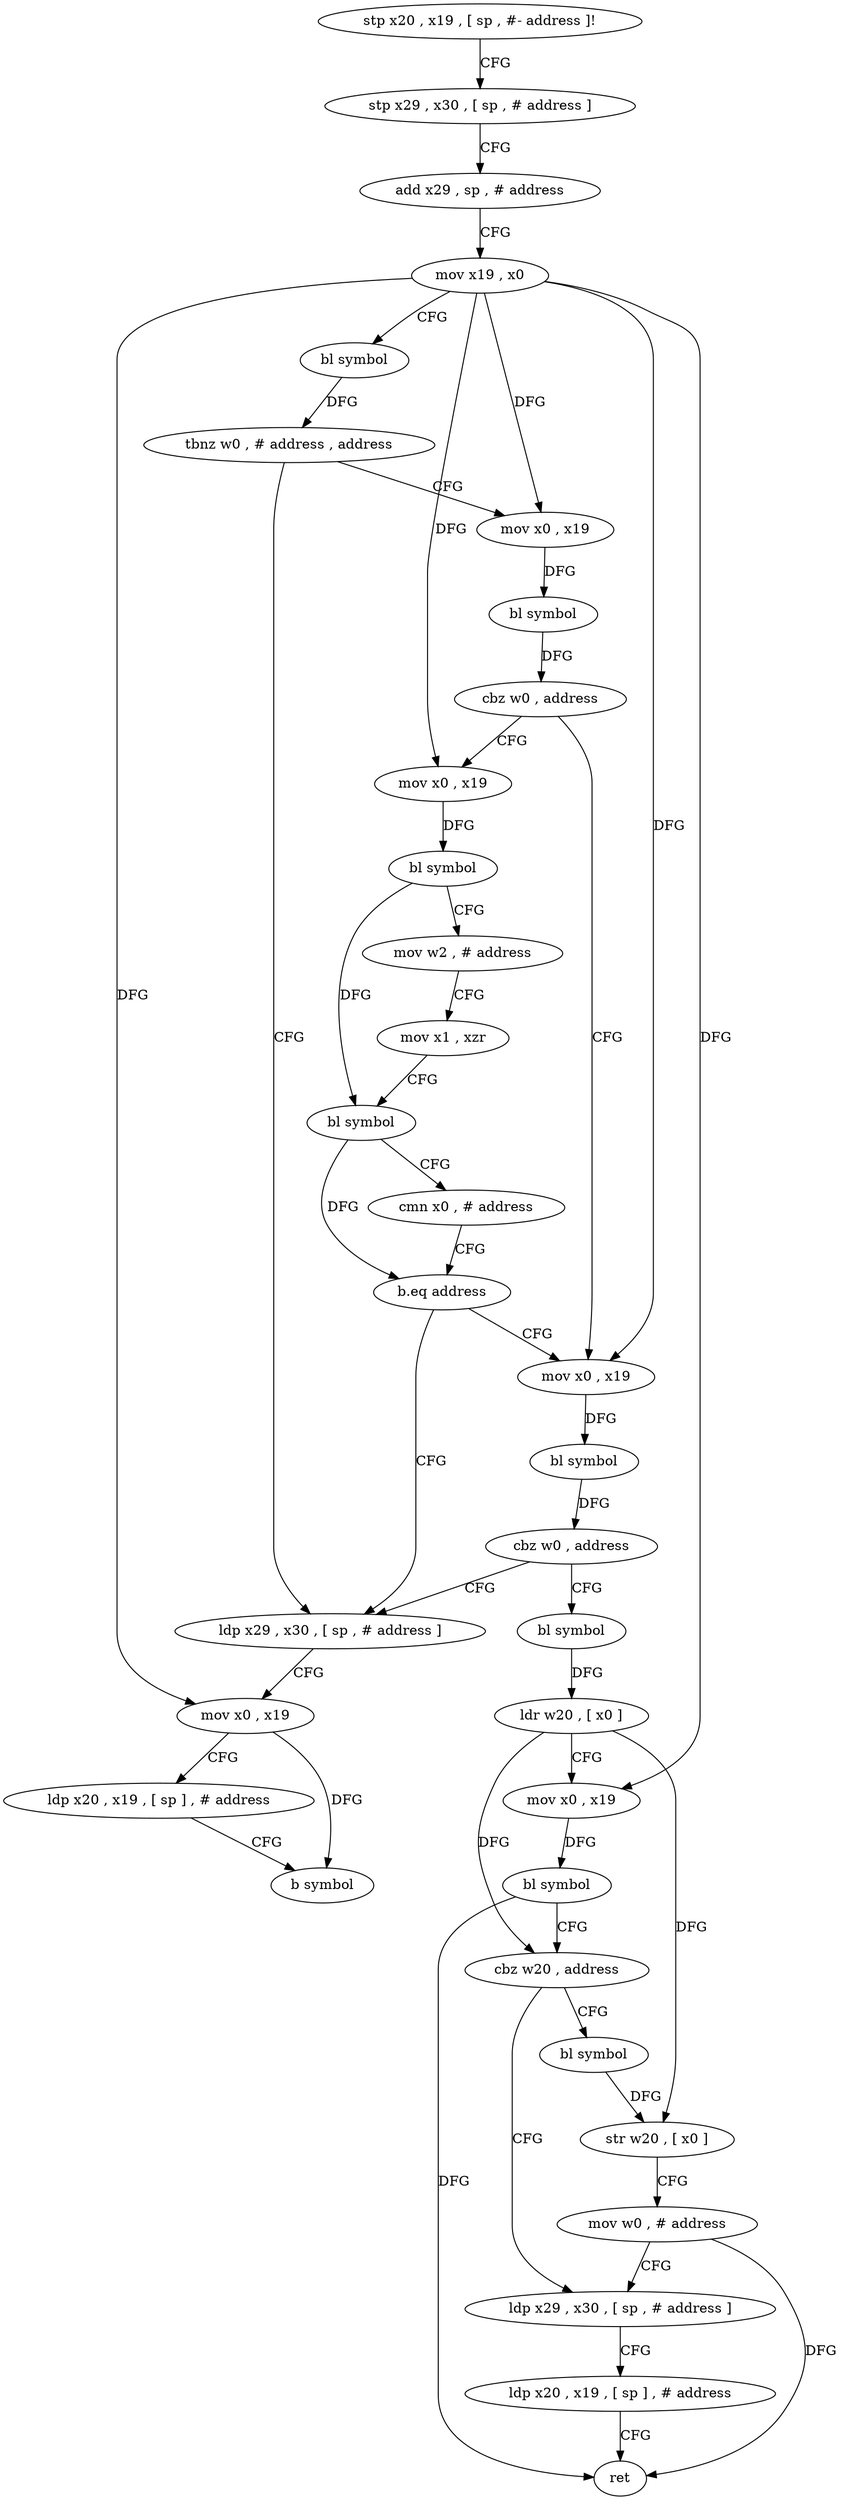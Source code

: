 digraph "func" {
"4217268" [label = "stp x20 , x19 , [ sp , #- address ]!" ]
"4217272" [label = "stp x29 , x30 , [ sp , # address ]" ]
"4217276" [label = "add x29 , sp , # address" ]
"4217280" [label = "mov x19 , x0" ]
"4217284" [label = "bl symbol" ]
"4217288" [label = "tbnz w0 , # address , address" ]
"4217388" [label = "ldp x29 , x30 , [ sp , # address ]" ]
"4217292" [label = "mov x0 , x19" ]
"4217392" [label = "mov x0 , x19" ]
"4217396" [label = "ldp x20 , x19 , [ sp ] , # address" ]
"4217400" [label = "b symbol" ]
"4217296" [label = "bl symbol" ]
"4217300" [label = "cbz w0 , address" ]
"4217332" [label = "mov x0 , x19" ]
"4217304" [label = "mov x0 , x19" ]
"4217336" [label = "bl symbol" ]
"4217340" [label = "cbz w0 , address" ]
"4217344" [label = "bl symbol" ]
"4217308" [label = "bl symbol" ]
"4217312" [label = "mov w2 , # address" ]
"4217316" [label = "mov x1 , xzr" ]
"4217320" [label = "bl symbol" ]
"4217324" [label = "cmn x0 , # address" ]
"4217328" [label = "b.eq address" ]
"4217348" [label = "ldr w20 , [ x0 ]" ]
"4217352" [label = "mov x0 , x19" ]
"4217356" [label = "bl symbol" ]
"4217360" [label = "cbz w20 , address" ]
"4217376" [label = "ldp x29 , x30 , [ sp , # address ]" ]
"4217364" [label = "bl symbol" ]
"4217380" [label = "ldp x20 , x19 , [ sp ] , # address" ]
"4217384" [label = "ret" ]
"4217368" [label = "str w20 , [ x0 ]" ]
"4217372" [label = "mov w0 , # address" ]
"4217268" -> "4217272" [ label = "CFG" ]
"4217272" -> "4217276" [ label = "CFG" ]
"4217276" -> "4217280" [ label = "CFG" ]
"4217280" -> "4217284" [ label = "CFG" ]
"4217280" -> "4217392" [ label = "DFG" ]
"4217280" -> "4217292" [ label = "DFG" ]
"4217280" -> "4217332" [ label = "DFG" ]
"4217280" -> "4217304" [ label = "DFG" ]
"4217280" -> "4217352" [ label = "DFG" ]
"4217284" -> "4217288" [ label = "DFG" ]
"4217288" -> "4217388" [ label = "CFG" ]
"4217288" -> "4217292" [ label = "CFG" ]
"4217388" -> "4217392" [ label = "CFG" ]
"4217292" -> "4217296" [ label = "DFG" ]
"4217392" -> "4217396" [ label = "CFG" ]
"4217392" -> "4217400" [ label = "DFG" ]
"4217396" -> "4217400" [ label = "CFG" ]
"4217296" -> "4217300" [ label = "DFG" ]
"4217300" -> "4217332" [ label = "CFG" ]
"4217300" -> "4217304" [ label = "CFG" ]
"4217332" -> "4217336" [ label = "DFG" ]
"4217304" -> "4217308" [ label = "DFG" ]
"4217336" -> "4217340" [ label = "DFG" ]
"4217340" -> "4217388" [ label = "CFG" ]
"4217340" -> "4217344" [ label = "CFG" ]
"4217344" -> "4217348" [ label = "DFG" ]
"4217308" -> "4217312" [ label = "CFG" ]
"4217308" -> "4217320" [ label = "DFG" ]
"4217312" -> "4217316" [ label = "CFG" ]
"4217316" -> "4217320" [ label = "CFG" ]
"4217320" -> "4217324" [ label = "CFG" ]
"4217320" -> "4217328" [ label = "DFG" ]
"4217324" -> "4217328" [ label = "CFG" ]
"4217328" -> "4217388" [ label = "CFG" ]
"4217328" -> "4217332" [ label = "CFG" ]
"4217348" -> "4217352" [ label = "CFG" ]
"4217348" -> "4217360" [ label = "DFG" ]
"4217348" -> "4217368" [ label = "DFG" ]
"4217352" -> "4217356" [ label = "DFG" ]
"4217356" -> "4217360" [ label = "CFG" ]
"4217356" -> "4217384" [ label = "DFG" ]
"4217360" -> "4217376" [ label = "CFG" ]
"4217360" -> "4217364" [ label = "CFG" ]
"4217376" -> "4217380" [ label = "CFG" ]
"4217364" -> "4217368" [ label = "DFG" ]
"4217380" -> "4217384" [ label = "CFG" ]
"4217368" -> "4217372" [ label = "CFG" ]
"4217372" -> "4217376" [ label = "CFG" ]
"4217372" -> "4217384" [ label = "DFG" ]
}
